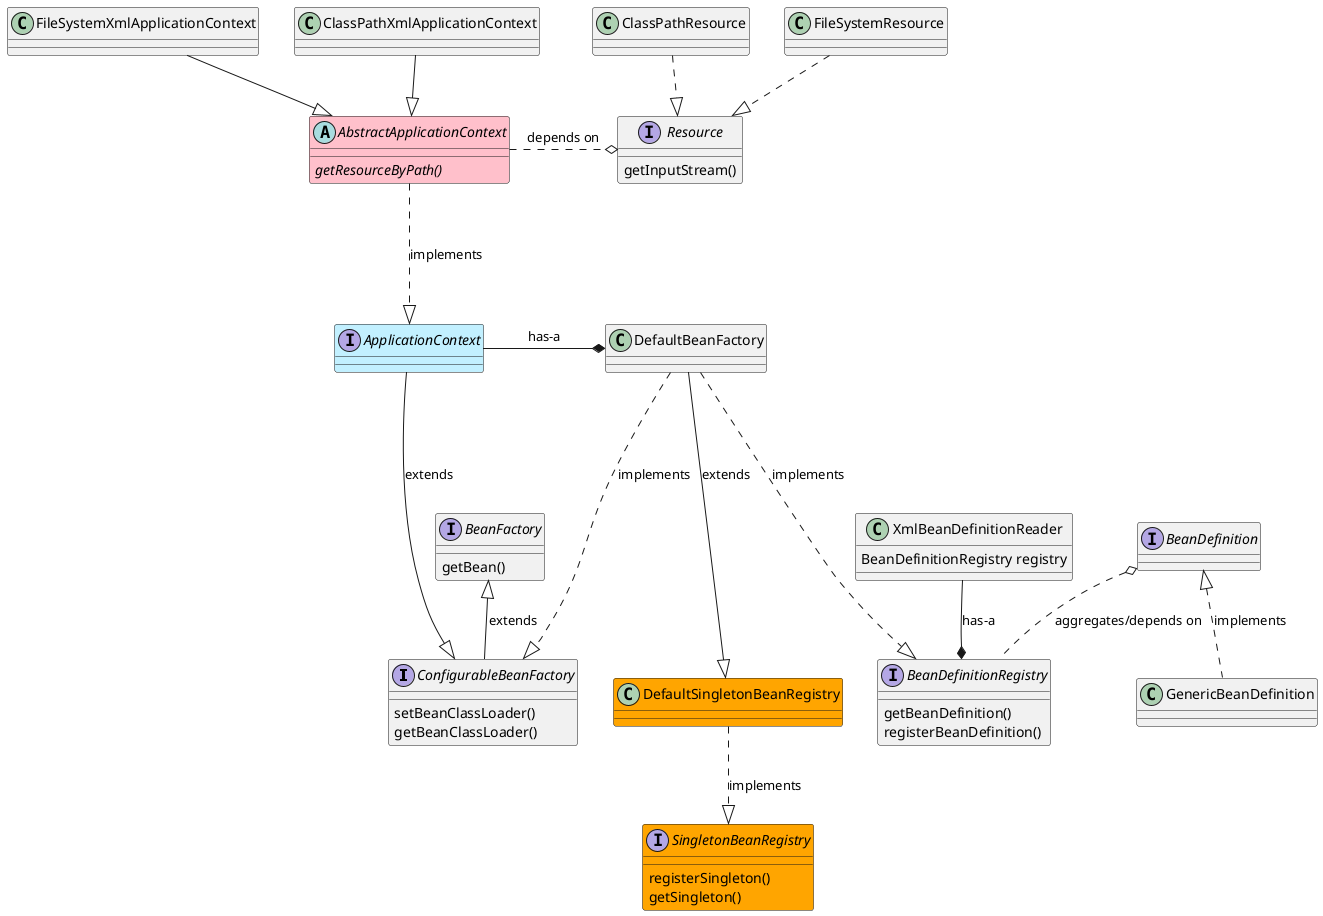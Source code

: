 @startuml

' ---- layout starts
together {
    interface ConfigurableBeanFactory
    class DefaultSingletonBeanRegistry
    interface BeanDefinitionRegistry
}
ConfigurableBeanFactory -[hidden]> DefaultSingletonBeanRegistry
DefaultSingletonBeanRegistry -[hidden]> BeanDefinitionRegistry
' ---- layout ends

interface SingletonBeanRegistry {
    registerSingleton()
    getSingleton()
}
interface SingletonBeanRegistry #Orange
class DefaultSingletonBeanRegistry #Orange
DefaultSingletonBeanRegistry ..|> SingletonBeanRegistry : implements


class XmlBeanDefinitionReader {
    BeanDefinitionRegistry registry
}
interface BeanDefinitionRegistry {
    getBeanDefinition()
    registerBeanDefinition()
}
XmlBeanDefinitionReader --* BeanDefinitionRegistry : has-a

interface BeanDefinition
class GenericBeanDefinition
BeanDefinition <|.. GenericBeanDefinition : implements

BeanDefinition o.. BeanDefinitionRegistry : aggregates/depends on


interface BeanFactory {
    getBean()
}
interface ConfigurableBeanFactory {
    setBeanClassLoader()
    getBeanClassLoader()
}
BeanFactory <|-- ConfigurableBeanFactory : extends


class DefaultBeanFactory
DefaultBeanFactory ....|> ConfigurableBeanFactory : implements
DefaultBeanFactory ....|> BeanDefinitionRegistry : implements
DefaultBeanFactory ---|> DefaultSingletonBeanRegistry : extends



interface ApplicationContext #APPLICATION
ApplicationContext ----|> ConfigurableBeanFactory : extends
ApplicationContext -* DefaultBeanFactory : has-a


abstract class AbstractApplicationContext {
    {abstract} getResourceByPath()
}
abstract class AbstractApplicationContext #Pink
AbstractApplicationContext ...|> ApplicationContext : implements
AbstractApplicationContext .o Resource : depends on

'class rust.tinyspring.context.support.ClassPathXmlApplicationContext
'class rust.tinyspring.context.support.FileSystemXmlApplicationContext
FileSystemXmlApplicationContext --|> AbstractApplicationContext
ClassPathXmlApplicationContext --|> AbstractApplicationContext


interface Resource {
    getInputStream()
}
'class rust.tinyspring.core.io.ClassPathResource
'class rust.tinyspring.core.io.FileSystemResource
ClassPathResource ..|> Resource
FileSystemResource ..|> Resource



'abstract class AbstractList
'abstract AbstractCollection
'interface List
'interface Collection
'
'List <|-- AbstractList
'Collection <|-- AbstractCollection
'
'Collection <|- List
'AbstractCollection <|- AbstractList
'AbstractList <|-- ArrayList
'
'class ArrayList {
'Object[] elementData
'size()
'}
'
'enum TimeUnit {
'DAYS
'HOURS
'MINUTES
'}

@enduml